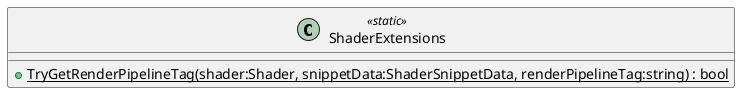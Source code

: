 @startuml
class ShaderExtensions <<static>> {
    + {static} TryGetRenderPipelineTag(shader:Shader, snippetData:ShaderSnippetData, renderPipelineTag:string) : bool
}
@enduml

